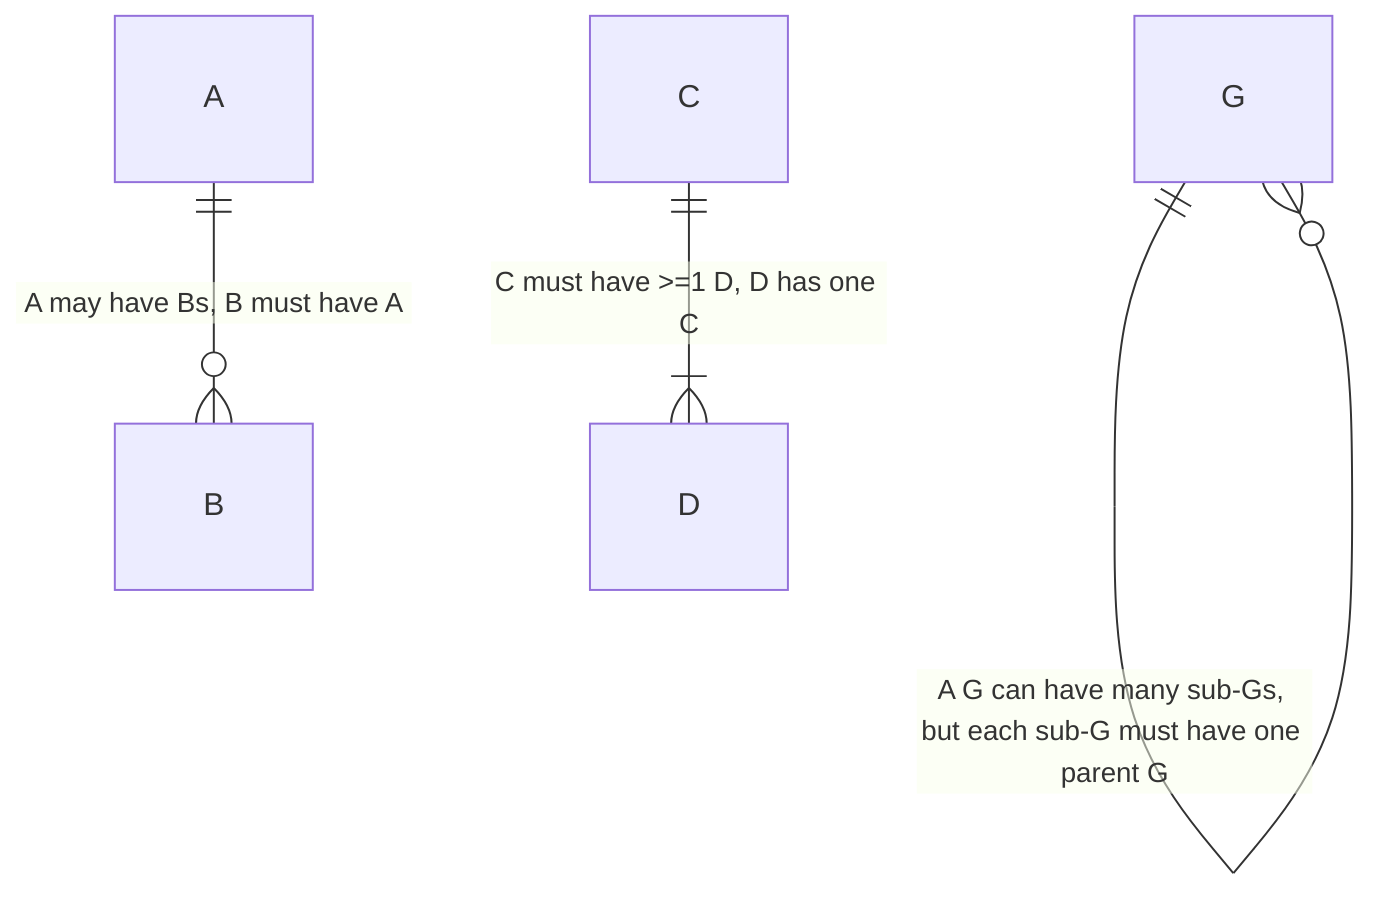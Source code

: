 erDiagram
    A ||--o{ B: "A may have Bs, B must have A"
    C ||--|{ D: "C must have >=1 D, D has one C"
    G ||--o{ G: "A G can have many sub-Gs, but each sub-G must have one parent G"